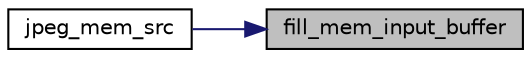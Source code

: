 digraph "fill_mem_input_buffer"
{
 // LATEX_PDF_SIZE
  bgcolor="transparent";
  edge [fontname="Helvetica",fontsize="10",labelfontname="Helvetica",labelfontsize="10"];
  node [fontname="Helvetica",fontsize="10",shape=record];
  rankdir="RL";
  Node7 [label="fill_mem_input_buffer",height=0.2,width=0.4,color="black", fillcolor="grey75", style="filled", fontcolor="black",tooltip=" "];
  Node7 -> Node8 [dir="back",color="midnightblue",fontsize="10",style="solid"];
  Node8 [label="jpeg_mem_src",height=0.2,width=0.4,color="black",URL="$jdatasrc_8c.html#a1f38fdb8af9205acdd9bfd3aec9b1ff1",tooltip=" "];
}
